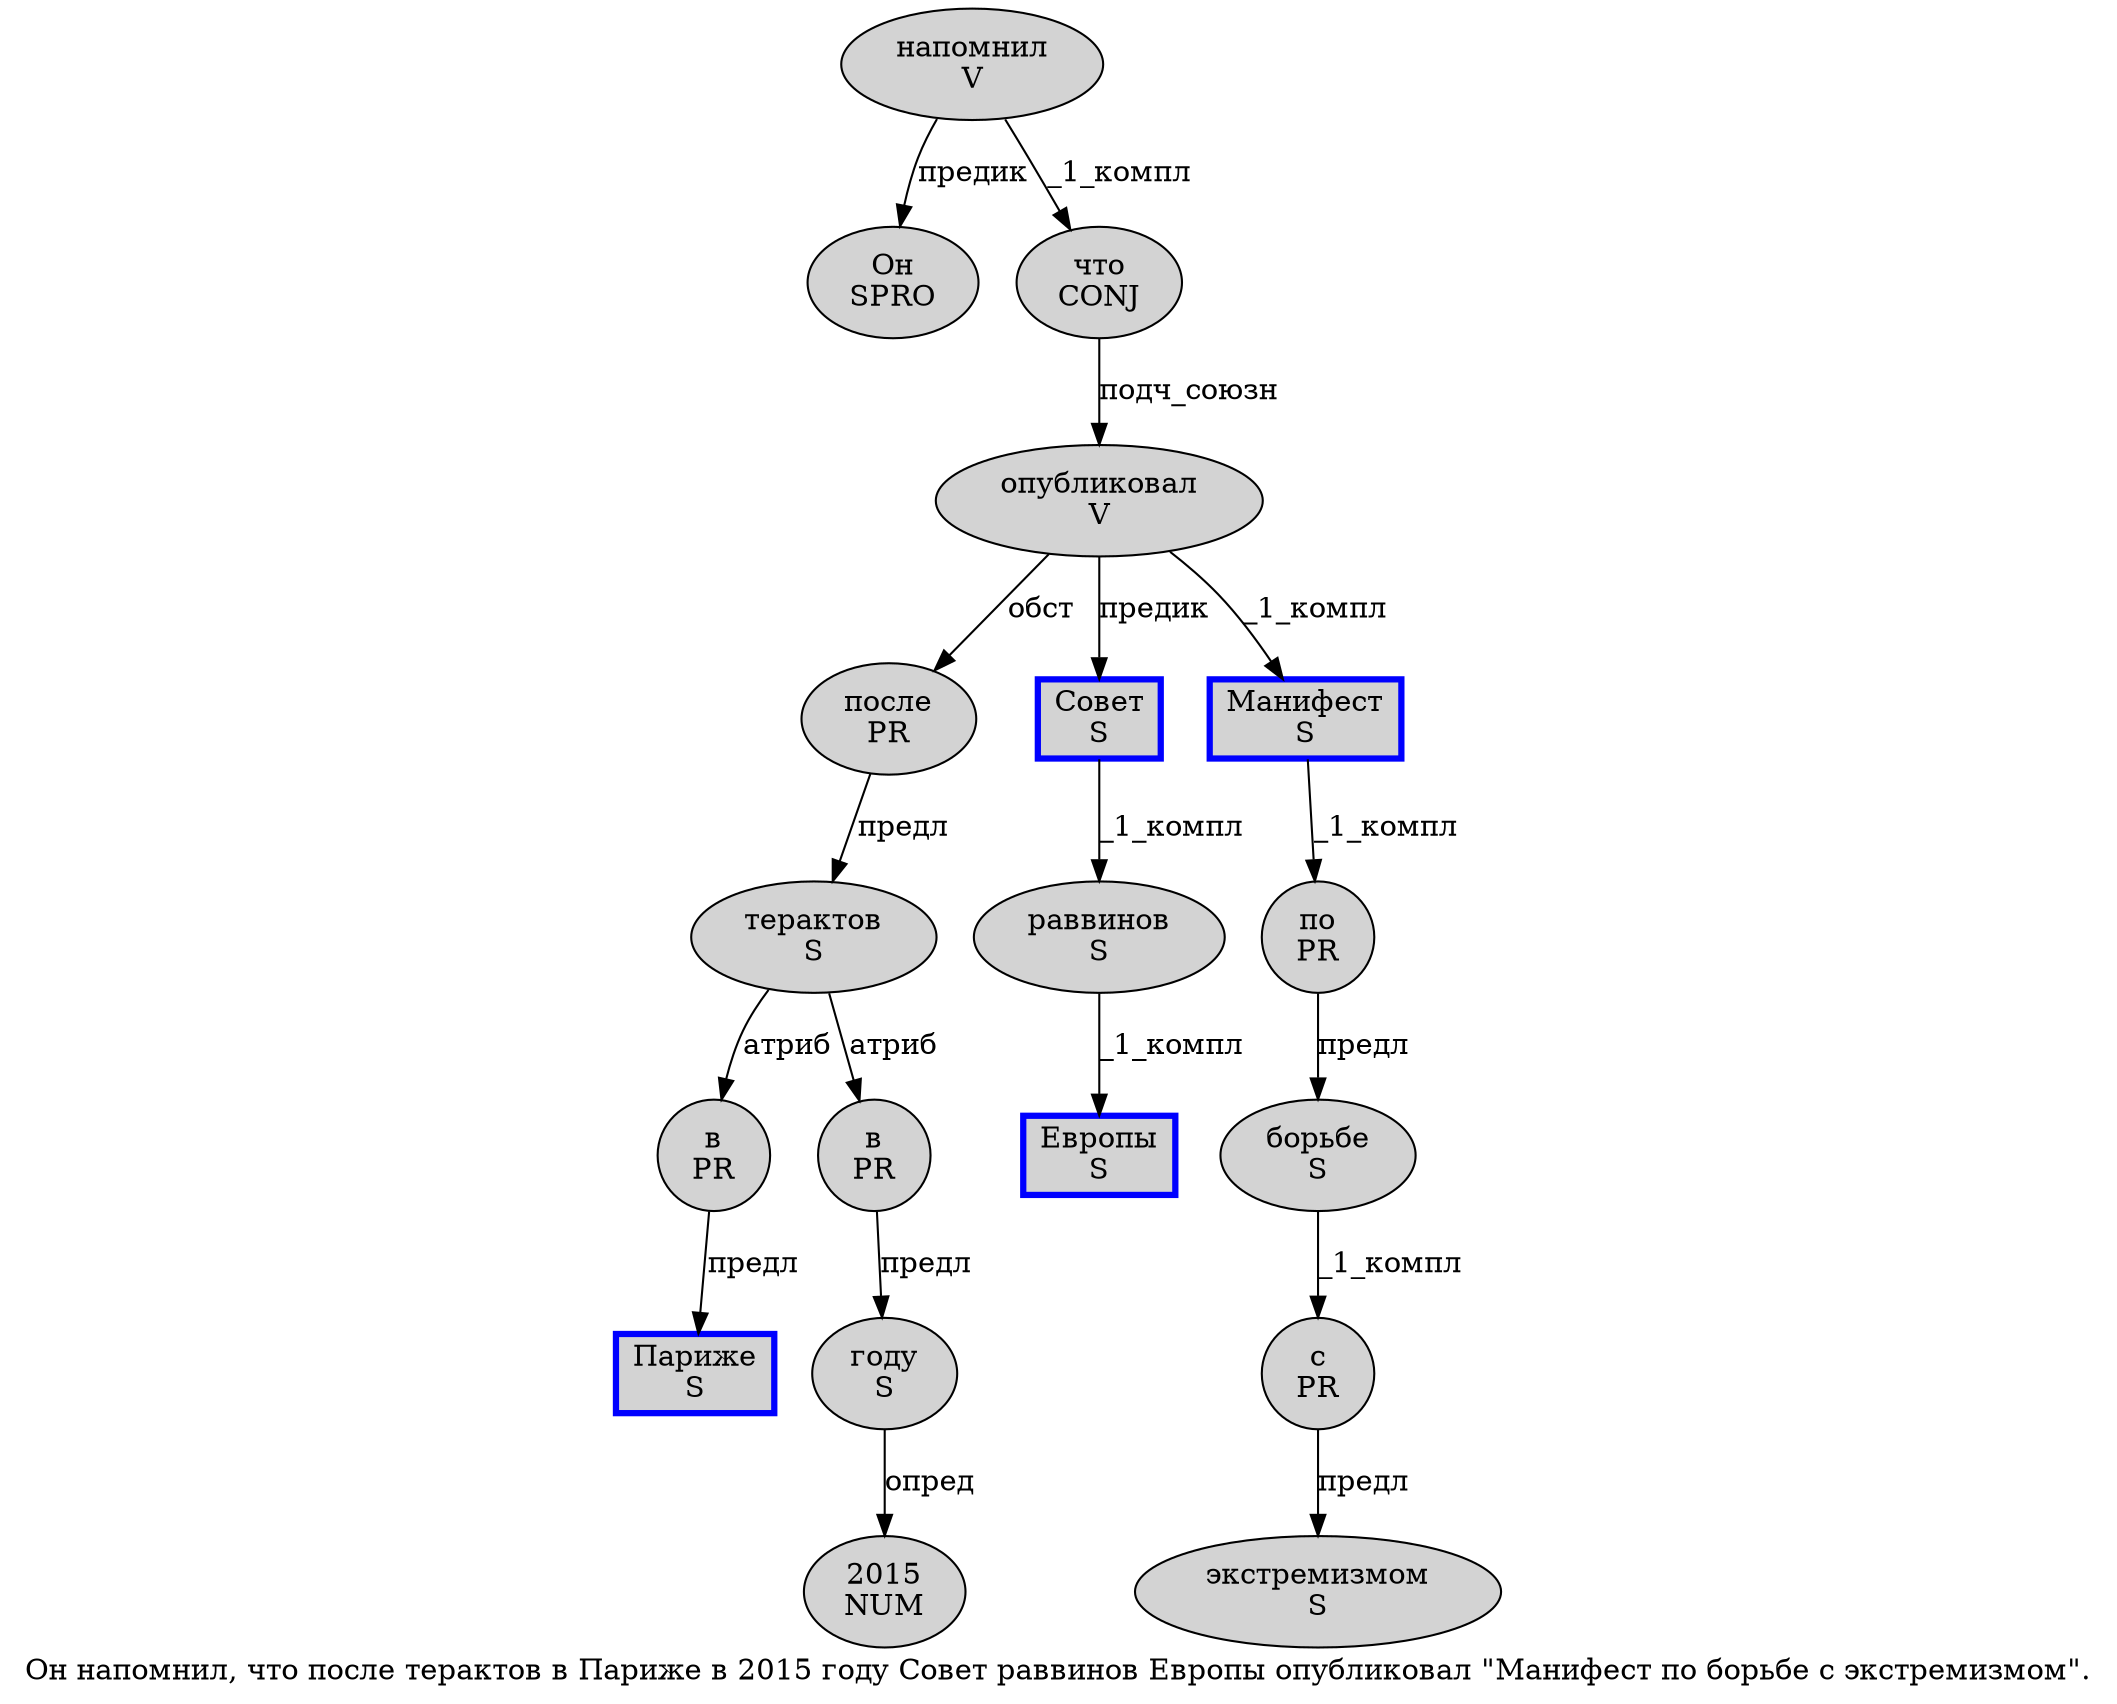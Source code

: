 digraph SENTENCE_202 {
	graph [label="Он напомнил, что после терактов в Париже в 2015 году Совет раввинов Европы опубликовал \"Манифест по борьбе с экстремизмом\"."]
	node [style=filled]
		0 [label="Он
SPRO" color="" fillcolor=lightgray penwidth=1 shape=ellipse]
		1 [label="напомнил
V" color="" fillcolor=lightgray penwidth=1 shape=ellipse]
		3 [label="что
CONJ" color="" fillcolor=lightgray penwidth=1 shape=ellipse]
		4 [label="после
PR" color="" fillcolor=lightgray penwidth=1 shape=ellipse]
		5 [label="терактов
S" color="" fillcolor=lightgray penwidth=1 shape=ellipse]
		6 [label="в
PR" color="" fillcolor=lightgray penwidth=1 shape=ellipse]
		7 [label="Париже
S" color=blue fillcolor=lightgray penwidth=3 shape=box]
		8 [label="в
PR" color="" fillcolor=lightgray penwidth=1 shape=ellipse]
		9 [label="2015
NUM" color="" fillcolor=lightgray penwidth=1 shape=ellipse]
		10 [label="году
S" color="" fillcolor=lightgray penwidth=1 shape=ellipse]
		11 [label="Совет
S" color=blue fillcolor=lightgray penwidth=3 shape=box]
		12 [label="раввинов
S" color="" fillcolor=lightgray penwidth=1 shape=ellipse]
		13 [label="Европы
S" color=blue fillcolor=lightgray penwidth=3 shape=box]
		14 [label="опубликовал
V" color="" fillcolor=lightgray penwidth=1 shape=ellipse]
		16 [label="Манифест
S" color=blue fillcolor=lightgray penwidth=3 shape=box]
		17 [label="по
PR" color="" fillcolor=lightgray penwidth=1 shape=ellipse]
		18 [label="борьбе
S" color="" fillcolor=lightgray penwidth=1 shape=ellipse]
		19 [label="с
PR" color="" fillcolor=lightgray penwidth=1 shape=ellipse]
		20 [label="экстремизмом
S" color="" fillcolor=lightgray penwidth=1 shape=ellipse]
			18 -> 19 [label="_1_компл"]
			17 -> 18 [label="предл"]
			8 -> 10 [label="предл"]
			1 -> 0 [label="предик"]
			1 -> 3 [label="_1_компл"]
			12 -> 13 [label="_1_компл"]
			10 -> 9 [label="опред"]
			14 -> 4 [label="обст"]
			14 -> 11 [label="предик"]
			14 -> 16 [label="_1_компл"]
			3 -> 14 [label="подч_союзн"]
			11 -> 12 [label="_1_компл"]
			19 -> 20 [label="предл"]
			4 -> 5 [label="предл"]
			5 -> 6 [label="атриб"]
			5 -> 8 [label="атриб"]
			16 -> 17 [label="_1_компл"]
			6 -> 7 [label="предл"]
}